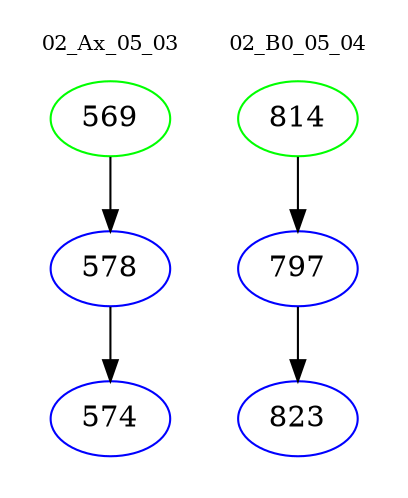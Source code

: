 digraph{
subgraph cluster_0 {
color = white
label = "02_Ax_05_03";
fontsize=10;
T0_569 [label="569", color="green"]
T0_569 -> T0_578 [color="black"]
T0_578 [label="578", color="blue"]
T0_578 -> T0_574 [color="black"]
T0_574 [label="574", color="blue"]
}
subgraph cluster_1 {
color = white
label = "02_B0_05_04";
fontsize=10;
T1_814 [label="814", color="green"]
T1_814 -> T1_797 [color="black"]
T1_797 [label="797", color="blue"]
T1_797 -> T1_823 [color="black"]
T1_823 [label="823", color="blue"]
}
}

